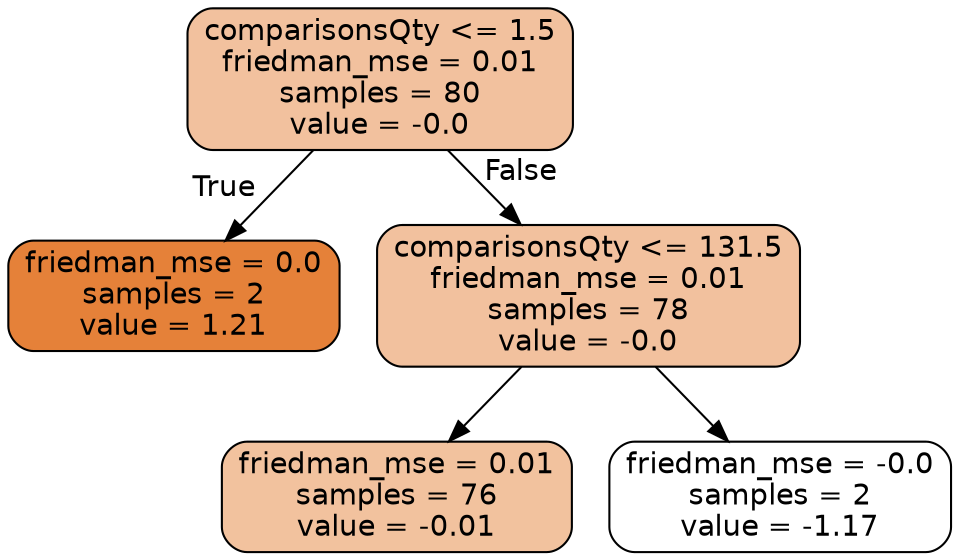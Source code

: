 digraph Tree {
node [shape=box, style="filled, rounded", color="black", fontname="helvetica"] ;
edge [fontname="helvetica"] ;
0 [label="comparisonsQty <= 1.5\nfriedman_mse = 0.01\nsamples = 80\nvalue = -0.0", fillcolor="#f2c19e"] ;
1 [label="friedman_mse = 0.0\nsamples = 2\nvalue = 1.21", fillcolor="#e58139"] ;
0 -> 1 [labeldistance=2.5, labelangle=45, headlabel="True"] ;
2 [label="comparisonsQty <= 131.5\nfriedman_mse = 0.01\nsamples = 78\nvalue = -0.0", fillcolor="#f2c19e"] ;
0 -> 2 [labeldistance=2.5, labelangle=-45, headlabel="False"] ;
3 [label="friedman_mse = 0.01\nsamples = 76\nvalue = -0.01", fillcolor="#f2c29e"] ;
2 -> 3 ;
4 [label="friedman_mse = -0.0\nsamples = 2\nvalue = -1.17", fillcolor="#ffffff"] ;
2 -> 4 ;
}